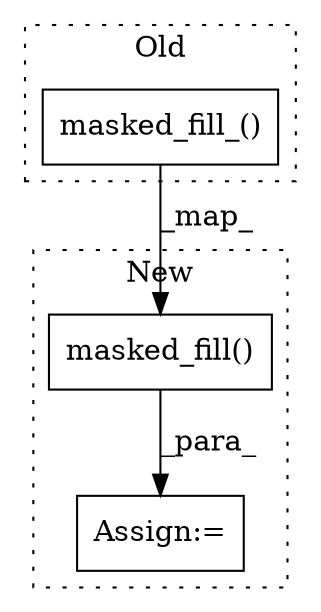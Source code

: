 digraph G {
subgraph cluster0 {
1 [label="masked_fill_()" a="75" s="6754,6798" l="24,1" shape="box"];
label = "Old";
style="dotted";
}
subgraph cluster1 {
2 [label="masked_fill()" a="75" s="6785,6828" l="23,1" shape="box"];
3 [label="Assign:=" a="68" s="6782" l="3" shape="box"];
label = "New";
style="dotted";
}
1 -> 2 [label="_map_"];
2 -> 3 [label="_para_"];
}
